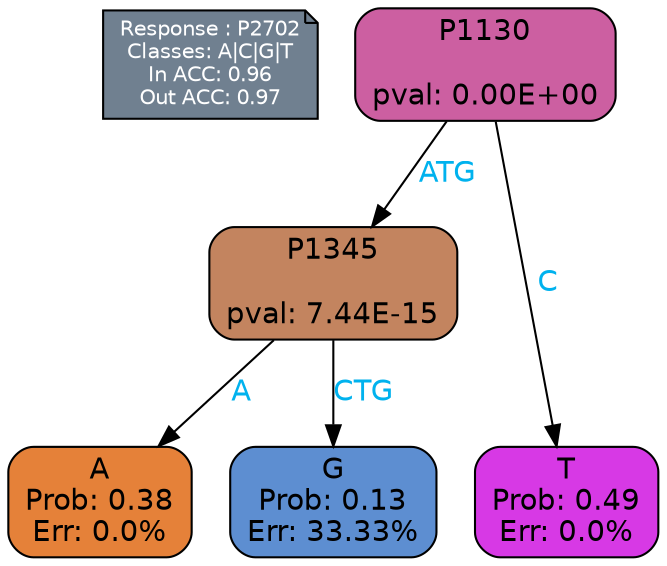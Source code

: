 digraph Tree {
node [shape=box, style="filled, rounded", color="black", fontname=helvetica] ;
graph [ranksep=equally, splines=polylines, bgcolor=transparent, dpi=600] ;
edge [fontname=helvetica] ;
LEGEND [label="Response : P2702
Classes: A|C|G|T
In ACC: 0.96
Out ACC: 0.97
",shape=note,align=left,style=filled,fillcolor="slategray",fontcolor="white",fontsize=10];1 [label="P1130

pval: 0.00E+00", fillcolor="#cc5fa1"] ;
2 [label="P1345

pval: 7.44E-15", fillcolor="#c3845f"] ;
3 [label="A
Prob: 0.38
Err: 0.0%", fillcolor="#e58139"] ;
4 [label="G
Prob: 0.13
Err: 33.33%", fillcolor="#5d8ed1"] ;
5 [label="T
Prob: 0.49
Err: 0.0%", fillcolor="#d739e5"] ;
1 -> 2 [label="ATG",fontcolor=deepskyblue2] ;
1 -> 5 [label="C",fontcolor=deepskyblue2] ;
2 -> 3 [label="A",fontcolor=deepskyblue2] ;
2 -> 4 [label="CTG",fontcolor=deepskyblue2] ;
{rank = same; 3;4;5;}{rank = same; LEGEND;1;}}